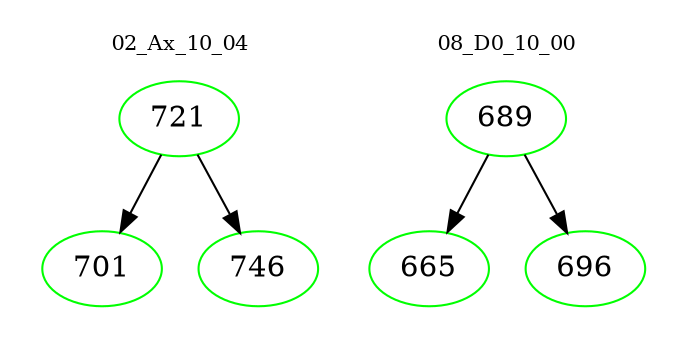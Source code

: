 digraph{
subgraph cluster_0 {
color = white
label = "02_Ax_10_04";
fontsize=10;
T0_721 [label="721", color="green"]
T0_721 -> T0_701 [color="black"]
T0_701 [label="701", color="green"]
T0_721 -> T0_746 [color="black"]
T0_746 [label="746", color="green"]
}
subgraph cluster_1 {
color = white
label = "08_D0_10_00";
fontsize=10;
T1_689 [label="689", color="green"]
T1_689 -> T1_665 [color="black"]
T1_665 [label="665", color="green"]
T1_689 -> T1_696 [color="black"]
T1_696 [label="696", color="green"]
}
}
